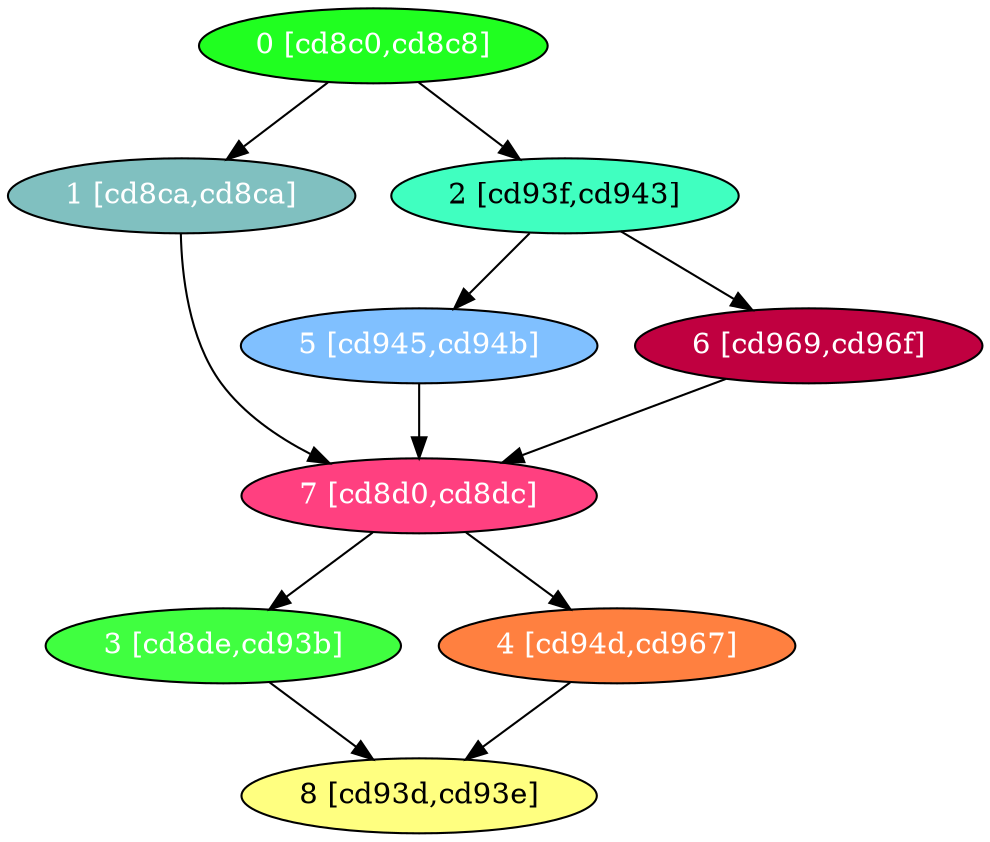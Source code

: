 diGraph libnss3{
	libnss3_0  [style=filled fillcolor="#20FF20" fontcolor="#ffffff" shape=oval label="0 [cd8c0,cd8c8]"]
	libnss3_1  [style=filled fillcolor="#80C0C0" fontcolor="#ffffff" shape=oval label="1 [cd8ca,cd8ca]"]
	libnss3_2  [style=filled fillcolor="#40FFC0" fontcolor="#000000" shape=oval label="2 [cd93f,cd943]"]
	libnss3_3  [style=filled fillcolor="#40FF40" fontcolor="#ffffff" shape=oval label="3 [cd8de,cd93b]"]
	libnss3_4  [style=filled fillcolor="#FF8040" fontcolor="#ffffff" shape=oval label="4 [cd94d,cd967]"]
	libnss3_5  [style=filled fillcolor="#80C0FF" fontcolor="#ffffff" shape=oval label="5 [cd945,cd94b]"]
	libnss3_6  [style=filled fillcolor="#C00040" fontcolor="#ffffff" shape=oval label="6 [cd969,cd96f]"]
	libnss3_7  [style=filled fillcolor="#FF4080" fontcolor="#ffffff" shape=oval label="7 [cd8d0,cd8dc]"]
	libnss3_8  [style=filled fillcolor="#FFFF80" fontcolor="#000000" shape=oval label="8 [cd93d,cd93e]"]

	libnss3_0 -> libnss3_1
	libnss3_0 -> libnss3_2
	libnss3_1 -> libnss3_7
	libnss3_2 -> libnss3_5
	libnss3_2 -> libnss3_6
	libnss3_3 -> libnss3_8
	libnss3_4 -> libnss3_8
	libnss3_5 -> libnss3_7
	libnss3_6 -> libnss3_7
	libnss3_7 -> libnss3_3
	libnss3_7 -> libnss3_4
}